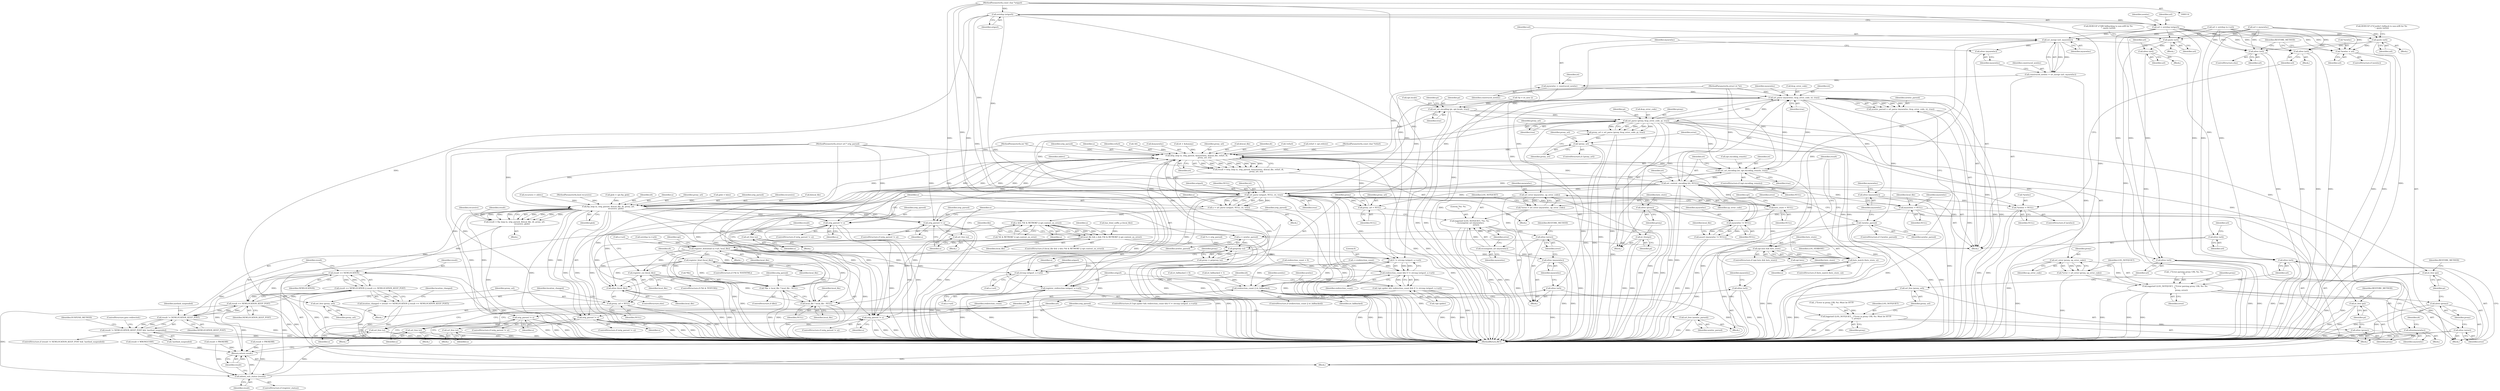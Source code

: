 digraph "0_savannah_e996e322ffd42aaa051602da182d03178d0f13e1_0@API" {
"1000178" [label="(Call,xstrdup (origurl))"];
"1000116" [label="(MethodParameterIn,const char *origurl)"];
"1000176" [label="(Call,url = xstrdup (origurl))"];
"1000258" [label="(Call,xfree (url))"];
"1000293" [label="(Call,xfree (url))"];
"1000411" [label="(Call,uri_merge (url, mynewloc))"];
"1000409" [label="(Call,construced_newloc = uri_merge (url, mynewloc))"];
"1000416" [label="(Call,mynewloc = construced_newloc)"];
"1000445" [label="(Call,url_parse (mynewloc, &up_error_code, iri, true))"];
"1000223" [label="(Call,set_uri_encoding (pi, opt.locale, true))"];
"1000236" [label="(Call,url_parse (proxy, &up_error_code, pi, true))"];
"1000234" [label="(Call,proxy_url = url_parse (proxy, &up_error_code, pi, true))"];
"1000243" [label="(Call,!proxy_url)"];
"1000291" [label="(Call,url_free (proxy_url))"];
"1000330" [label="(Call,http_loop (u, orig_parsed, &mynewloc, &local_file, refurl, dt,\n                          proxy_url, iri))"];
"1000328" [label="(Call,result = http_loop (u, orig_parsed, &mynewloc, &local_file, refurl, dt,\n                          proxy_url, iri))"];
"1000361" [label="(Call,ftp_loop (u, orig_parsed, &local_file, dt, proxy_url,\n                         recursive, glob))"];
"1000359" [label="(Call,result = ftp_loop (u, orig_parsed, &local_file, dt, proxy_url,\n                         recursive, glob))"];
"1000392" [label="(Call,result == NEWLOCATION)"];
"1000391" [label="(Call,result == NEWLOCATION || result == NEWLOCATION_KEEP_POST)"];
"1000389" [label="(Call,location_changed = (result == NEWLOCATION || result == NEWLOCATION_KEEP_POST))"];
"1000395" [label="(Call,result == NEWLOCATION_KEEP_POST)"];
"1000540" [label="(Call,result != NEWLOCATION_KEEP_POST)"];
"1000539" [label="(Call,result != NEWLOCATION_KEEP_POST && !method_suspended)"];
"1000707" [label="(Call,inform_exit_status (result))"];
"1000709" [label="(Return,return result;)"];
"1000384" [label="(Call,url_free (proxy_url))"];
"1000468" [label="(Call,orig_parsed != u)"];
"1000472" [label="(Call,url_free (u))"];
"1000508" [label="(Call,orig_parsed != u)"];
"1000512" [label="(Call,url_free (u))"];
"1000529" [label="(Call,orig_parsed != u)"];
"1000533" [label="(Call,url_free (u))"];
"1000568" [label="(Call,orig_parsed != u)"];
"1000572" [label="(Call,url_free (u))"];
"1000673" [label="(Call,orig_parsed != u)"];
"1000677" [label="(Call,url_free (u))"];
"1000610" [label="(Call,u && (*dt & RETROKF || opt.content_on_error))"];
"1000608" [label="(Call,local_file && u && (*dt & RETROKF || opt.content_on_error))"];
"1000621" [label="(Call,register_download (u->url, local_file))"];
"1000634" [label="(Call,0 != strcmp (origurl, u->url))"];
"1000632" [label="(Call,redirection_count && 0 != strcmp (origurl, u->url))"];
"1000627" [label="(Call,!opt.spider && redirection_count && 0 != strcmp (origurl, u->url))"];
"1000680" [label="(Call,redirection_count || iri_fallbacked)"];
"1000636" [label="(Call,strcmp (origurl, u->url))"];
"1000641" [label="(Call,register_redirection (origurl, u->url))"];
"1000651" [label="(Call,register_html (local_file))"];
"1000658" [label="(Call,register_css (local_file))"];
"1000662" [label="(Call,*file = local_file ? local_file : NULL)"];
"1000665" [label="(Call,local_file ? local_file : NULL)"];
"1000670" [label="(Call,xfree (local_file))"];
"1000430" [label="(Call,set_uri_encoding (iri, opt.encoding_remote, true))"];
"1000436" [label="(Call,set_content_encoding (iri, NULL))"];
"1000204" [label="(Call,mynewloc = NULL)"];
"1000404" [label="(Call,mynewloc != NULL)"];
"1000403" [label="(Call,assert (mynewloc != NULL))"];
"1000549" [label="(Call,xfree(mynewloc))"];
"1000209" [label="(Call,proxy_url = NULL)"];
"1000311" [label="(Call,hsts_store = NULL)"];
"1000315" [label="(Call,opt.hsts && hsts_store)"];
"1000322" [label="(Call,hsts_match (hsts_store, u))"];
"1000386" [label="(Call,proxy_url = NULL)"];
"1000576" [label="(Call,url_parse (origurl, NULL, iri, true))"];
"1000574" [label="(Call,u = url_parse (origurl, NULL, iri, true))"];
"1000214" [label="(Call,getproxy (u))"];
"1000212" [label="(Call,proxy = getproxy (u))"];
"1000697" [label="(Call,*newloc = NULL)"];
"1000249" [label="(Call,url_error (proxy, up_error_code))"];
"1000247" [label="(Call,*error = url_error (proxy, up_error_code))"];
"1000252" [label="(Call,logprintf (LOG_NOTQUIET, _(\"Error parsing proxy URL %s: %s.\n\"),\n                     proxy, error))"];
"1000260" [label="(Call,xfree (error))"];
"1000262" [label="(Call,xfree (proxy))"];
"1000264" [label="(Call,iri_free (pi))"];
"1000286" [label="(Call,logprintf (LOG_NOTQUIET, _(\"Error in proxy URL %s: Must be HTTP.\n\"), proxy))"];
"1000295" [label="(Call,xfree (proxy))"];
"1000297" [label="(Call,iri_free (pi))"];
"1000304" [label="(Call,iri_free(pi))"];
"1000306" [label="(Call,xfree (proxy))"];
"1000443" [label="(Call,newloc_parsed = url_parse (mynewloc, &up_error_code, iri, true))"];
"1000452" [label="(Call,!newloc_parsed)"];
"1000505" [label="(Call,url_free (newloc_parsed))"];
"1000535" [label="(Call,u = newloc_parsed)"];
"1000458" [label="(Call,url_error (mynewloc, up_error_code))"];
"1000456" [label="(Call,*error = url_error (mynewloc, up_error_code))"];
"1000461" [label="(Call,logprintf (LOG_NOTQUIET, \"%s: %s.\n\", escnonprint_uri (mynewloc),\n                     error))"];
"1000478" [label="(Call,xfree (error))"];
"1000464" [label="(Call,escnonprint_uri (mynewloc))"];
"1000476" [label="(Call,xfree (mynewloc))"];
"1000482" [label="(Call,xfree (mynewloc))"];
"1000414" [label="(Call,xfree (mynewloc))"];
"1000474" [label="(Call,xfree (url))"];
"1000514" [label="(Call,xfree (url))"];
"1000523" [label="(Call,xfree (url))"];
"1000587" [label="(Call,quote (url))"];
"1000589" [label="(Call,xfree (url))"];
"1000605" [label="(Call,quote (url))"];
"1000686" [label="(Call,*newloc = url)"];
"1000691" [label="(Call,xfree (url))"];
"1000701" [label="(Call,xfree (url))"];
"1000708" [label="(Identifier,result)"];
"1000206" [label="(Identifier,NULL)"];
"1000478" [label="(Call,xfree (error))"];
"1000694" [label="(Block,)"];
"1000386" [label="(Call,proxy_url = NULL)"];
"1000681" [label="(Identifier,redirection_count)"];
"1000430" [label="(Call,set_uri_encoding (iri, opt.encoding_remote, true))"];
"1000275" [label="(Identifier,proxy_url)"];
"1000676" [label="(Block,)"];
"1000256" [label="(Identifier,proxy)"];
"1000304" [label="(Call,iri_free(pi))"];
"1000312" [label="(Identifier,hsts_store)"];
"1000592" [label="(Identifier,url)"];
"1000235" [label="(Identifier,proxy_url)"];
"1000705" [label="(ControlStructure,if (register_status))"];
"1000220" [label="(Call,*pi = iri_new ())"];
"1000313" [label="(Identifier,NULL)"];
"1000567" [label="(ControlStructure,if (orig_parsed != u))"];
"1000652" [label="(Identifier,local_file)"];
"1000528" [label="(ControlStructure,if (orig_parsed != u))"];
"1000660" [label="(ControlStructure,if (file))"];
"1000324" [label="(Identifier,u)"];
"1000266" [label="(Identifier,RESTORE_METHOD)"];
"1000288" [label="(Call,_(\"Error in proxy URL %s: Must be HTTP.\n\"))"];
"1000477" [label="(Identifier,mynewloc)"];
"1000463" [label="(Literal,\"%s: %s.\n\")"];
"1000535" [label="(Call,u = newloc_parsed)"];
"1000214" [label="(Call,getproxy (u))"];
"1000385" [label="(Identifier,proxy_url)"];
"1000218" [label="(Block,)"];
"1000193" [label="(Call,!refurl)"];
"1000432" [label="(Call,opt.encoding_remote)"];
"1000297" [label="(Call,iri_free (pi))"];
"1000519" [label="(Call,result = WRONGCODE)"];
"1000544" [label="(Identifier,method_suspended)"];
"1000204" [label="(Call,mynewloc = NULL)"];
"1000264" [label="(Call,iri_free (pi))"];
"1000314" [label="(ControlStructure,if (opt.hsts && hsts_store))"];
"1000370" [label="(Call,recursive = oldrec)"];
"1000121" [label="(MethodParameterIn,bool recursive)"];
"1000447" [label="(Call,&up_error_code)"];
"1000417" [label="(Identifier,mynewloc)"];
"1000347" [label="(Call,glob = opt.ftp_glob)"];
"1000574" [label="(Call,u = url_parse (origurl, NULL, iri, true))"];
"1000485" [label="(Identifier,mynewloc)"];
"1000291" [label="(Call,url_free (proxy_url))"];
"1000459" [label="(Identifier,mynewloc)"];
"1000122" [label="(MethodParameterIn,struct iri *iri)"];
"1000593" [label="(Call,xstrdup (u->url))"];
"1000328" [label="(Call,result = http_loop (u, orig_parsed, &mynewloc, &local_file, refurl, dt,\n                          proxy_url, iri))"];
"1000695" [label="(ControlStructure,if (newloc))"];
"1000415" [label="(Identifier,mynewloc)"];
"1000195" [label="(Call,refurl = opt.referer)"];
"1000665" [label="(Call,local_file ? local_file : NULL)"];
"1000315" [label="(Call,opt.hsts && hsts_store)"];
"1000262" [label="(Call,xfree (proxy))"];
"1000225" [label="(Call,opt.locale)"];
"1000630" [label="(Identifier,opt)"];
"1000460" [label="(Identifier,up_error_code)"];
"1000267" [label="(Call,result = PROXERR)"];
"1000637" [label="(Identifier,origurl)"];
"1000414" [label="(Call,xfree (mynewloc))"];
"1000247" [label="(Call,*error = url_error (proxy, up_error_code))"];
"1000687" [label="(Call,*newloc)"];
"1000597" [label="(Call,iri_fallbacked = 1)"];
"1000701" [label="(Call,xfree (url))"];
"1000669" [label="(ControlStructure,else)"];
"1000577" [label="(Identifier,origurl)"];
"1000438" [label="(Identifier,NULL)"];
"1000298" [label="(Identifier,pi)"];
"1000588" [label="(Identifier,url)"];
"1000458" [label="(Call,url_error (mynewloc, up_error_code))"];
"1000590" [label="(Identifier,url)"];
"1000294" [label="(Identifier,url)"];
"1000146" [label="(Call,redirection_count = 0)"];
"1000119" [label="(MethodParameterIn,const char *refurl)"];
"1000369" [label="(Identifier,glob)"];
"1000124" [label="(Block,)"];
"1000209" [label="(Call,proxy_url = NULL)"];
"1000585" [label="(Block,)"];
"1000689" [label="(Identifier,url)"];
"1000295" [label="(Call,xfree (proxy))"];
"1000361" [label="(Call,ftp_loop (u, orig_parsed, &local_file, dt, proxy_url,\n                         recursive, glob))"];
"1000505" [label="(Call,url_free (newloc_parsed))"];
"1000675" [label="(Identifier,u)"];
"1000556" [label="(Identifier,dt)"];
"1000635" [label="(Literal,0)"];
"1000389" [label="(Call,location_changed = (result == NEWLOCATION || result == NEWLOCATION_KEEP_POST))"];
"1000569" [label="(Identifier,orig_parsed)"];
"1000678" [label="(Identifier,u)"];
"1000621" [label="(Call,register_download (u->url, local_file))"];
"1000286" [label="(Call,logprintf (LOG_NOTQUIET, _(\"Error in proxy URL %s: Must be HTTP.\n\"), proxy))"];
"1000332" [label="(Identifier,orig_parsed)"];
"1000568" [label="(Call,orig_parsed != u)"];
"1000543" [label="(Call,!method_suspended)"];
"1000642" [label="(Identifier,origurl)"];
"1000662" [label="(Call,*file = local_file ? local_file : NULL)"];
"1000136" [label="(Call,*u = orig_parsed)"];
"1000400" [label="(Block,)"];
"1000534" [label="(Identifier,u)"];
"1000467" [label="(ControlStructure,if (orig_parsed != u))"];
"1000649" [label="(Identifier,dt)"];
"1000620" [label="(Block,)"];
"1000468" [label="(Call,orig_parsed != u)"];
"1000587" [label="(Call,quote (url))"];
"1000541" [label="(Identifier,result)"];
"1000406" [label="(Identifier,NULL)"];
"1000340" [label="(Identifier,iri)"];
"1000259" [label="(Identifier,url)"];
"1000523" [label="(Call,xfree (url))"];
"1000217" [label="(Identifier,proxy)"];
"1000306" [label="(Call,xfree (proxy))"];
"1000390" [label="(Identifier,location_changed)"];
"1000293" [label="(Call,xfree (url))"];
"1000449" [label="(Identifier,iri)"];
"1000700" [label="(Identifier,NULL)"];
"1000331" [label="(Identifier,u)"];
"1000539" [label="(Call,result != NEWLOCATION_KEEP_POST && !method_suspended)"];
"1000610" [label="(Call,u && (*dt & RETROKF || opt.content_on_error))"];
"1000707" [label="(Call,inform_exit_status (result))"];
"1000497" [label="(Block,)"];
"1000309" [label="(Block,)"];
"1000667" [label="(Identifier,local_file)"];
"1000668" [label="(Identifier,NULL)"];
"1000307" [label="(Identifier,proxy)"];
"1000711" [label="(MethodReturn,RET)"];
"1000248" [label="(Identifier,error)"];
"1000508" [label="(Call,orig_parsed != u)"];
"1000710" [label="(Identifier,result)"];
"1000443" [label="(Call,newloc_parsed = url_parse (mynewloc, &up_error_code, iri, true))"];
"1000337" [label="(Identifier,refurl)"];
"1000392" [label="(Call,result == NEWLOCATION)"];
"1000524" [label="(Identifier,url)"];
"1000409" [label="(Call,construced_newloc = uri_merge (url, mynewloc))"];
"1000242" [label="(ControlStructure,if (!proxy_url))"];
"1000366" [label="(Identifier,dt)"];
"1000383" [label="(Block,)"];
"1000703" [label="(Identifier,RESTORE_METHOD)"];
"1000166" [label="(Call,!dt)"];
"1000362" [label="(Identifier,u)"];
"1000685" [label="(Identifier,newloc)"];
"1000252" [label="(Call,logprintf (LOG_NOTQUIET, _(\"Error parsing proxy URL %s: %s.\n\"),\n                     proxy, error))"];
"1000462" [label="(Identifier,LOG_NOTQUIET)"];
"1000509" [label="(Identifier,orig_parsed)"];
"1000240" [label="(Identifier,pi)"];
"1000371" [label="(Identifier,recursive)"];
"1000454" [label="(Block,)"];
"1000622" [label="(Call,u->url)"];
"1000333" [label="(Call,&mynewloc)"];
"1000367" [label="(Identifier,proxy_url)"];
"1000437" [label="(Identifier,iri)"];
"1000661" [label="(Identifier,file)"];
"1000473" [label="(Identifier,u)"];
"1000181" [label="(Identifier,newloc)"];
"1000697" [label="(Call,*newloc = NULL)"];
"1000663" [label="(Call,*file)"];
"1000375" [label="(Call,has_html_suffix_p (local_file))"];
"1000416" [label="(Call,mynewloc = construced_newloc)"];
"1000529" [label="(Call,orig_parsed != u)"];
"1000441" [label="(Identifier,iri)"];
"1000583" [label="(Block,)"];
"1000474" [label="(Call,xfree (url))"];
"1000249" [label="(Call,url_error (proxy, up_error_code))"];
"1000395" [label="(Call,result == NEWLOCATION_KEEP_POST)"];
"1000696" [label="(Identifier,newloc)"];
"1000709" [label="(Return,return result;)"];
"1000116" [label="(MethodParameterIn,const char *origurl)"];
"1000702" [label="(Identifier,url)"];
"1000684" [label="(ControlStructure,if (newloc))"];
"1000359" [label="(Call,result = ftp_loop (u, orig_parsed, &local_file, dt, proxy_url,\n                         recursive, glob))"];
"1000244" [label="(Identifier,proxy_url)"];
"1000177" [label="(Identifier,url)"];
"1000329" [label="(Identifier,result)"];
"1000410" [label="(Identifier,construced_newloc)"];
"1000444" [label="(Identifier,newloc_parsed)"];
"1000580" [label="(Identifier,true)"];
"1000627" [label="(Call,!opt.spider && redirection_count && 0 != strcmp (origurl, u->url))"];
"1000480" [label="(Identifier,RESTORE_METHOD)"];
"1000507" [label="(ControlStructure,if (orig_parsed != u))"];
"1000611" [label="(Identifier,u)"];
"1000643" [label="(Call,u->url)"];
"1000472" [label="(Call,url_free (u))"];
"1000677" [label="(Call,url_free (u))"];
"1000605" [label="(Call,quote (url))"];
"1000576" [label="(Call,url_parse (origurl, NULL, iri, true))"];
"1000680" [label="(Call,redirection_count || iri_fallbacked)"];
"1000413" [label="(Identifier,mynewloc)"];
"1000591" [label="(Call,url = xstrdup (u->url))"];
"1000129" [label="(Call,iri_fallbacked = 0)"];
"1000311" [label="(Call,hsts_store = NULL)"];
"1000384" [label="(Call,url_free (proxy_url))"];
"1000396" [label="(Identifier,result)"];
"1000404" [label="(Call,mynewloc != NULL)"];
"1000330" [label="(Call,http_loop (u, orig_parsed, &mynewloc, &local_file, refurl, dt,\n                          proxy_url, iri))"];
"1000236" [label="(Call,url_parse (proxy, &up_error_code, pi, true))"];
"1000540" [label="(Call,result != NEWLOCATION_KEEP_POST)"];
"1000469" [label="(Identifier,orig_parsed)"];
"1000517" [label="(Identifier,mynewloc)"];
"1000431" [label="(Identifier,iri)"];
"1000176" [label="(Call,url = xstrdup (origurl))"];
"1000531" [label="(Identifier,u)"];
"1000679" [label="(ControlStructure,if (redirection_count || iri_fallbacked))"];
"1000412" [label="(Identifier,url)"];
"1000250" [label="(Identifier,proxy)"];
"1000397" [label="(Identifier,NEWLOCATION_KEEP_POST)"];
"1000296" [label="(Identifier,proxy)"];
"1000653" [label="(ControlStructure,if (*dt & TEXTCSS))"];
"1000674" [label="(Identifier,orig_parsed)"];
"1000446" [label="(Identifier,mynewloc)"];
"1000436" [label="(Call,set_content_encoding (iri, NULL))"];
"1000533" [label="(Call,url_free (u))"];
"1000532" [label="(Block,)"];
"1000360" [label="(Identifier,result)"];
"1000391" [label="(Call,result == NEWLOCATION || result == NEWLOCATION_KEEP_POST)"];
"1000538" [label="(ControlStructure,if (result != NEWLOCATION_KEEP_POST && !method_suspended))"];
"1000659" [label="(Identifier,local_file)"];
"1000316" [label="(Call,opt.hsts)"];
"1000641" [label="(Call,register_redirection (origurl, u->url))"];
"1000363" [label="(Identifier,orig_parsed)"];
"1000169" [label="(Call,dt = &dummy)"];
"1000290" [label="(Identifier,proxy)"];
"1000341" [label="(Block,)"];
"1000475" [label="(Identifier,url)"];
"1000261" [label="(Identifier,error)"];
"1000589" [label="(Call,xfree (url))"];
"1000602" [label="(Call,DEBUGP ((\"[Couldn't fallback to non-utf8 for %s\n\", quote (url))))"];
"1000210" [label="(Identifier,proxy_url)"];
"1000399" [label="(Identifier,location_changed)"];
"1000612" [label="(Call,*dt & RETROKF || opt.content_on_error)"];
"1000549" [label="(Call,xfree(mynewloc))"];
"1000672" [label="(ControlStructure,if (orig_parsed != u))"];
"1000321" [label="(ControlStructure,if (hsts_match (hsts_store, u)))"];
"1000393" [label="(Identifier,result)"];
"1000476" [label="(Call,xfree (mynewloc))"];
"1000570" [label="(Identifier,u)"];
"1000426" [label="(ControlStructure,if (opt.encoding_remote))"];
"1000682" [label="(Identifier,iri_fallbacked)"];
"1000530" [label="(Identifier,orig_parsed)"];
"1000323" [label="(Identifier,hsts_store)"];
"1000691" [label="(Call,xfree (url))"];
"1000215" [label="(Identifier,u)"];
"1000411" [label="(Call,uri_merge (url, mynewloc))"];
"1000537" [label="(Identifier,newloc_parsed)"];
"1000483" [label="(Identifier,mynewloc)"];
"1000251" [label="(Identifier,up_error_code)"];
"1000571" [label="(Block,)"];
"1000243" [label="(Call,!proxy_url)"];
"1000339" [label="(Identifier,proxy_url)"];
"1000638" [label="(Call,u->url)"];
"1000368" [label="(Identifier,recursive)"];
"1000636" [label="(Call,strcmp (origurl, u->url))"];
"1000578" [label="(Identifier,NULL)"];
"1000606" [label="(Identifier,url)"];
"1000686" [label="(Call,*newloc = url)"];
"1000253" [label="(Identifier,LOG_NOTQUIET)"];
"1000471" [label="(Block,)"];
"1000285" [label="(Block,)"];
"1000646" [label="(ControlStructure,if (*dt & TEXTHTML))"];
"1000405" [label="(Identifier,mynewloc)"];
"1000238" [label="(Call,&up_error_code)"];
"1000506" [label="(Identifier,newloc_parsed)"];
"1000548" [label="(Block,)"];
"1000526" [label="(Identifier,url)"];
"1000512" [label="(Call,url_free (u))"];
"1000364" [label="(Call,&local_file)"];
"1000633" [label="(Identifier,redirection_count)"];
"1000607" [label="(ControlStructure,if (local_file && u && (*dt & RETROKF || opt.content_on_error)))"];
"1000656" [label="(Identifier,dt)"];
"1000254" [label="(Call,_(\"Error parsing proxy URL %s: %s.\n\"))"];
"1000515" [label="(Identifier,url)"];
"1000575" [label="(Identifier,u)"];
"1000456" [label="(Call,*error = url_error (mynewloc, up_error_code))"];
"1000466" [label="(Identifier,error)"];
"1000514" [label="(Call,xfree (url))"];
"1000257" [label="(Identifier,error)"];
"1000698" [label="(Call,*newloc)"];
"1000228" [label="(Identifier,true)"];
"1000231" [label="(Identifier,pi)"];
"1000628" [label="(Call,!opt.spider)"];
"1000213" [label="(Identifier,proxy)"];
"1000305" [label="(Identifier,pi)"];
"1000292" [label="(Identifier,proxy_url)"];
"1000335" [label="(Call,&local_file)"];
"1000287" [label="(Identifier,LOG_NOTQUIET)"];
"1000470" [label="(Identifier,u)"];
"1000421" [label="(Identifier,iri)"];
"1000603" [label="(Block,)"];
"1000205" [label="(Identifier,mynewloc)"];
"1000208" [label="(Identifier,local_file)"];
"1000584" [label="(Call,DEBUGP ((\"[IRI fallbacking to non-utf8 for %s\n\", quote (url))))"];
"1000536" [label="(Identifier,u)"];
"1000299" [label="(Identifier,RESTORE_METHOD)"];
"1000451" [label="(ControlStructure,if (!newloc_parsed))"];
"1000511" [label="(Block,)"];
"1000450" [label="(Identifier,true)"];
"1000317" [label="(Identifier,opt)"];
"1000492" [label="(Call,++redirection_count)"];
"1000322" [label="(Call,hsts_match (hsts_store, u))"];
"1000510" [label="(Identifier,u)"];
"1000666" [label="(Identifier,local_file)"];
"1000461" [label="(Call,logprintf (LOG_NOTQUIET, \"%s: %s.\n\", escnonprint_uri (mynewloc),\n                     error))"];
"1000300" [label="(Call,result = PROXERR)"];
"1000211" [label="(Identifier,NULL)"];
"1000418" [label="(Identifier,construced_newloc)"];
"1000120" [label="(MethodParameterIn,int *dt)"];
"1000245" [label="(Block,)"];
"1000582" [label="(Identifier,u)"];
"1000513" [label="(Identifier,u)"];
"1000608" [label="(Call,local_file && u && (*dt & RETROKF || opt.content_on_error))"];
"1000179" [label="(Identifier,origurl)"];
"1000265" [label="(Identifier,pi)"];
"1000692" [label="(Identifier,url)"];
"1000464" [label="(Call,escnonprint_uri (mynewloc))"];
"1000457" [label="(Identifier,error)"];
"1000452" [label="(Call,!newloc_parsed)"];
"1000545" [label="(Identifier,SUSPEND_METHOD)"];
"1000258" [label="(Call,xfree (url))"];
"1000344" [label="(Identifier,oldrec)"];
"1000453" [label="(Identifier,newloc_parsed)"];
"1000673" [label="(Call,orig_parsed != u)"];
"1000435" [label="(Identifier,true)"];
"1000319" [label="(Identifier,hsts_store)"];
"1000546" [label="(ControlStructure,goto redirected;)"];
"1000479" [label="(Identifier,error)"];
"1000403" [label="(Call,assert (mynewloc != NULL))"];
"1000408" [label="(Identifier,local_file)"];
"1000263" [label="(Identifier,proxy)"];
"1000260" [label="(Call,xfree (error))"];
"1000223" [label="(Call,set_uri_encoding (pi, opt.locale, true))"];
"1000550" [label="(Identifier,mynewloc)"];
"1000623" [label="(Identifier,u)"];
"1000224" [label="(Identifier,pi)"];
"1000634" [label="(Call,0 != strcmp (origurl, u->url))"];
"1000445" [label="(Call,url_parse (mynewloc, &up_error_code, iri, true))"];
"1000387" [label="(Identifier,proxy_url)"];
"1000609" [label="(Identifier,local_file)"];
"1000651" [label="(Call,register_html (local_file))"];
"1000542" [label="(Identifier,NEWLOCATION_KEEP_POST)"];
"1000690" [label="(ControlStructure,else)"];
"1000465" [label="(Identifier,mynewloc)"];
"1000670" [label="(Call,xfree (local_file))"];
"1000579" [label="(Identifier,iri)"];
"1000561" [label="(Block,)"];
"1000338" [label="(Identifier,dt)"];
"1000237" [label="(Identifier,proxy)"];
"1000212" [label="(Call,proxy = getproxy (u))"];
"1000356" [label="(Call,glob = false)"];
"1000572" [label="(Call,url_free (u))"];
"1000234" [label="(Call,proxy_url = url_parse (proxy, &up_error_code, pi, true))"];
"1000482" [label="(Call,xfree (mynewloc))"];
"1000241" [label="(Identifier,true)"];
"1000658" [label="(Call,register_css (local_file))"];
"1000326" [label="(Identifier,LOG_VERBOSE)"];
"1000625" [label="(Identifier,local_file)"];
"1000388" [label="(Identifier,NULL)"];
"1000394" [label="(Identifier,NEWLOCATION)"];
"1000632" [label="(Call,redirection_count && 0 != strcmp (origurl, u->url))"];
"1000573" [label="(Identifier,u)"];
"1000178" [label="(Call,xstrdup (origurl))"];
"1000671" [label="(Identifier,local_file)"];
"1000115" [label="(MethodParameterIn,struct url * orig_parsed)"];
"1000525" [label="(Call,url = mynewloc)"];
"1000626" [label="(ControlStructure,if (!opt.spider && redirection_count && 0 != strcmp (origurl, u->url)))"];
"1000178" -> "1000176"  [label="AST: "];
"1000178" -> "1000179"  [label="CFG: "];
"1000179" -> "1000178"  [label="AST: "];
"1000176" -> "1000178"  [label="CFG: "];
"1000178" -> "1000711"  [label="DDG: "];
"1000178" -> "1000176"  [label="DDG: "];
"1000116" -> "1000178"  [label="DDG: "];
"1000178" -> "1000576"  [label="DDG: "];
"1000178" -> "1000634"  [label="DDG: "];
"1000178" -> "1000636"  [label="DDG: "];
"1000178" -> "1000641"  [label="DDG: "];
"1000116" -> "1000114"  [label="AST: "];
"1000116" -> "1000711"  [label="DDG: "];
"1000116" -> "1000576"  [label="DDG: "];
"1000116" -> "1000634"  [label="DDG: "];
"1000116" -> "1000636"  [label="DDG: "];
"1000116" -> "1000641"  [label="DDG: "];
"1000176" -> "1000124"  [label="AST: "];
"1000177" -> "1000176"  [label="AST: "];
"1000181" -> "1000176"  [label="CFG: "];
"1000176" -> "1000711"  [label="DDG: "];
"1000176" -> "1000258"  [label="DDG: "];
"1000176" -> "1000293"  [label="DDG: "];
"1000176" -> "1000411"  [label="DDG: "];
"1000176" -> "1000587"  [label="DDG: "];
"1000176" -> "1000605"  [label="DDG: "];
"1000176" -> "1000686"  [label="DDG: "];
"1000176" -> "1000691"  [label="DDG: "];
"1000176" -> "1000701"  [label="DDG: "];
"1000258" -> "1000245"  [label="AST: "];
"1000258" -> "1000259"  [label="CFG: "];
"1000259" -> "1000258"  [label="AST: "];
"1000261" -> "1000258"  [label="CFG: "];
"1000258" -> "1000711"  [label="DDG: "];
"1000258" -> "1000711"  [label="DDG: "];
"1000591" -> "1000258"  [label="DDG: "];
"1000525" -> "1000258"  [label="DDG: "];
"1000293" -> "1000285"  [label="AST: "];
"1000293" -> "1000294"  [label="CFG: "];
"1000294" -> "1000293"  [label="AST: "];
"1000296" -> "1000293"  [label="CFG: "];
"1000293" -> "1000711"  [label="DDG: "];
"1000293" -> "1000711"  [label="DDG: "];
"1000591" -> "1000293"  [label="DDG: "];
"1000525" -> "1000293"  [label="DDG: "];
"1000411" -> "1000409"  [label="AST: "];
"1000411" -> "1000413"  [label="CFG: "];
"1000412" -> "1000411"  [label="AST: "];
"1000413" -> "1000411"  [label="AST: "];
"1000409" -> "1000411"  [label="CFG: "];
"1000411" -> "1000409"  [label="DDG: "];
"1000411" -> "1000409"  [label="DDG: "];
"1000591" -> "1000411"  [label="DDG: "];
"1000525" -> "1000411"  [label="DDG: "];
"1000404" -> "1000411"  [label="DDG: "];
"1000411" -> "1000414"  [label="DDG: "];
"1000411" -> "1000474"  [label="DDG: "];
"1000411" -> "1000514"  [label="DDG: "];
"1000411" -> "1000523"  [label="DDG: "];
"1000409" -> "1000400"  [label="AST: "];
"1000410" -> "1000409"  [label="AST: "];
"1000415" -> "1000409"  [label="CFG: "];
"1000409" -> "1000711"  [label="DDG: "];
"1000409" -> "1000416"  [label="DDG: "];
"1000416" -> "1000400"  [label="AST: "];
"1000416" -> "1000418"  [label="CFG: "];
"1000417" -> "1000416"  [label="AST: "];
"1000418" -> "1000416"  [label="AST: "];
"1000421" -> "1000416"  [label="CFG: "];
"1000416" -> "1000711"  [label="DDG: "];
"1000416" -> "1000445"  [label="DDG: "];
"1000445" -> "1000443"  [label="AST: "];
"1000445" -> "1000450"  [label="CFG: "];
"1000446" -> "1000445"  [label="AST: "];
"1000447" -> "1000445"  [label="AST: "];
"1000449" -> "1000445"  [label="AST: "];
"1000450" -> "1000445"  [label="AST: "];
"1000443" -> "1000445"  [label="CFG: "];
"1000445" -> "1000711"  [label="DDG: "];
"1000445" -> "1000711"  [label="DDG: "];
"1000445" -> "1000711"  [label="DDG: "];
"1000445" -> "1000223"  [label="DDG: "];
"1000445" -> "1000236"  [label="DDG: "];
"1000445" -> "1000330"  [label="DDG: "];
"1000445" -> "1000430"  [label="DDG: "];
"1000445" -> "1000443"  [label="DDG: "];
"1000445" -> "1000443"  [label="DDG: "];
"1000445" -> "1000443"  [label="DDG: "];
"1000445" -> "1000443"  [label="DDG: "];
"1000236" -> "1000445"  [label="DDG: "];
"1000236" -> "1000445"  [label="DDG: "];
"1000436" -> "1000445"  [label="DDG: "];
"1000122" -> "1000445"  [label="DDG: "];
"1000576" -> "1000445"  [label="DDG: "];
"1000430" -> "1000445"  [label="DDG: "];
"1000445" -> "1000458"  [label="DDG: "];
"1000445" -> "1000482"  [label="DDG: "];
"1000445" -> "1000576"  [label="DDG: "];
"1000223" -> "1000218"  [label="AST: "];
"1000223" -> "1000228"  [label="CFG: "];
"1000224" -> "1000223"  [label="AST: "];
"1000225" -> "1000223"  [label="AST: "];
"1000228" -> "1000223"  [label="AST: "];
"1000231" -> "1000223"  [label="CFG: "];
"1000223" -> "1000711"  [label="DDG: "];
"1000223" -> "1000711"  [label="DDG: "];
"1000220" -> "1000223"  [label="DDG: "];
"1000576" -> "1000223"  [label="DDG: "];
"1000223" -> "1000236"  [label="DDG: "];
"1000223" -> "1000236"  [label="DDG: "];
"1000236" -> "1000234"  [label="AST: "];
"1000236" -> "1000241"  [label="CFG: "];
"1000237" -> "1000236"  [label="AST: "];
"1000238" -> "1000236"  [label="AST: "];
"1000240" -> "1000236"  [label="AST: "];
"1000241" -> "1000236"  [label="AST: "];
"1000234" -> "1000236"  [label="CFG: "];
"1000236" -> "1000711"  [label="DDG: "];
"1000236" -> "1000711"  [label="DDG: "];
"1000236" -> "1000234"  [label="DDG: "];
"1000236" -> "1000234"  [label="DDG: "];
"1000236" -> "1000234"  [label="DDG: "];
"1000236" -> "1000234"  [label="DDG: "];
"1000212" -> "1000236"  [label="DDG: "];
"1000236" -> "1000249"  [label="DDG: "];
"1000236" -> "1000264"  [label="DDG: "];
"1000236" -> "1000286"  [label="DDG: "];
"1000236" -> "1000297"  [label="DDG: "];
"1000236" -> "1000304"  [label="DDG: "];
"1000236" -> "1000306"  [label="DDG: "];
"1000236" -> "1000430"  [label="DDG: "];
"1000236" -> "1000576"  [label="DDG: "];
"1000234" -> "1000218"  [label="AST: "];
"1000235" -> "1000234"  [label="AST: "];
"1000244" -> "1000234"  [label="CFG: "];
"1000234" -> "1000711"  [label="DDG: "];
"1000234" -> "1000243"  [label="DDG: "];
"1000243" -> "1000242"  [label="AST: "];
"1000243" -> "1000244"  [label="CFG: "];
"1000244" -> "1000243"  [label="AST: "];
"1000248" -> "1000243"  [label="CFG: "];
"1000275" -> "1000243"  [label="CFG: "];
"1000243" -> "1000711"  [label="DDG: "];
"1000243" -> "1000711"  [label="DDG: "];
"1000243" -> "1000291"  [label="DDG: "];
"1000243" -> "1000330"  [label="DDG: "];
"1000291" -> "1000285"  [label="AST: "];
"1000291" -> "1000292"  [label="CFG: "];
"1000292" -> "1000291"  [label="AST: "];
"1000294" -> "1000291"  [label="CFG: "];
"1000291" -> "1000711"  [label="DDG: "];
"1000291" -> "1000711"  [label="DDG: "];
"1000330" -> "1000328"  [label="AST: "];
"1000330" -> "1000340"  [label="CFG: "];
"1000331" -> "1000330"  [label="AST: "];
"1000332" -> "1000330"  [label="AST: "];
"1000333" -> "1000330"  [label="AST: "];
"1000335" -> "1000330"  [label="AST: "];
"1000337" -> "1000330"  [label="AST: "];
"1000338" -> "1000330"  [label="AST: "];
"1000339" -> "1000330"  [label="AST: "];
"1000340" -> "1000330"  [label="AST: "];
"1000328" -> "1000330"  [label="CFG: "];
"1000330" -> "1000711"  [label="DDG: "];
"1000330" -> "1000711"  [label="DDG: "];
"1000330" -> "1000711"  [label="DDG: "];
"1000330" -> "1000328"  [label="DDG: "];
"1000330" -> "1000328"  [label="DDG: "];
"1000330" -> "1000328"  [label="DDG: "];
"1000330" -> "1000328"  [label="DDG: "];
"1000330" -> "1000328"  [label="DDG: "];
"1000330" -> "1000328"  [label="DDG: "];
"1000330" -> "1000328"  [label="DDG: "];
"1000330" -> "1000328"  [label="DDG: "];
"1000322" -> "1000330"  [label="DDG: "];
"1000214" -> "1000330"  [label="DDG: "];
"1000568" -> "1000330"  [label="DDG: "];
"1000529" -> "1000330"  [label="DDG: "];
"1000115" -> "1000330"  [label="DDG: "];
"1000361" -> "1000330"  [label="DDG: "];
"1000361" -> "1000330"  [label="DDG: "];
"1000193" -> "1000330"  [label="DDG: "];
"1000195" -> "1000330"  [label="DDG: "];
"1000119" -> "1000330"  [label="DDG: "];
"1000166" -> "1000330"  [label="DDG: "];
"1000169" -> "1000330"  [label="DDG: "];
"1000120" -> "1000330"  [label="DDG: "];
"1000209" -> "1000330"  [label="DDG: "];
"1000576" -> "1000330"  [label="DDG: "];
"1000122" -> "1000330"  [label="DDG: "];
"1000330" -> "1000361"  [label="DDG: "];
"1000330" -> "1000361"  [label="DDG: "];
"1000330" -> "1000361"  [label="DDG: "];
"1000330" -> "1000361"  [label="DDG: "];
"1000330" -> "1000361"  [label="DDG: "];
"1000330" -> "1000430"  [label="DDG: "];
"1000330" -> "1000436"  [label="DDG: "];
"1000330" -> "1000576"  [label="DDG: "];
"1000328" -> "1000309"  [label="AST: "];
"1000329" -> "1000328"  [label="AST: "];
"1000344" -> "1000328"  [label="CFG: "];
"1000328" -> "1000711"  [label="DDG: "];
"1000361" -> "1000359"  [label="AST: "];
"1000361" -> "1000369"  [label="CFG: "];
"1000362" -> "1000361"  [label="AST: "];
"1000363" -> "1000361"  [label="AST: "];
"1000364" -> "1000361"  [label="AST: "];
"1000366" -> "1000361"  [label="AST: "];
"1000367" -> "1000361"  [label="AST: "];
"1000368" -> "1000361"  [label="AST: "];
"1000369" -> "1000361"  [label="AST: "];
"1000359" -> "1000361"  [label="CFG: "];
"1000361" -> "1000711"  [label="DDG: "];
"1000361" -> "1000711"  [label="DDG: "];
"1000361" -> "1000711"  [label="DDG: "];
"1000361" -> "1000711"  [label="DDG: "];
"1000361" -> "1000359"  [label="DDG: "];
"1000361" -> "1000359"  [label="DDG: "];
"1000361" -> "1000359"  [label="DDG: "];
"1000361" -> "1000359"  [label="DDG: "];
"1000361" -> "1000359"  [label="DDG: "];
"1000361" -> "1000359"  [label="DDG: "];
"1000361" -> "1000359"  [label="DDG: "];
"1000115" -> "1000361"  [label="DDG: "];
"1000120" -> "1000361"  [label="DDG: "];
"1000121" -> "1000361"  [label="DDG: "];
"1000370" -> "1000361"  [label="DDG: "];
"1000356" -> "1000361"  [label="DDG: "];
"1000347" -> "1000361"  [label="DDG: "];
"1000361" -> "1000384"  [label="DDG: "];
"1000361" -> "1000468"  [label="DDG: "];
"1000361" -> "1000468"  [label="DDG: "];
"1000361" -> "1000508"  [label="DDG: "];
"1000361" -> "1000508"  [label="DDG: "];
"1000361" -> "1000529"  [label="DDG: "];
"1000361" -> "1000529"  [label="DDG: "];
"1000361" -> "1000568"  [label="DDG: "];
"1000361" -> "1000568"  [label="DDG: "];
"1000361" -> "1000610"  [label="DDG: "];
"1000361" -> "1000673"  [label="DDG: "];
"1000361" -> "1000673"  [label="DDG: "];
"1000359" -> "1000341"  [label="AST: "];
"1000360" -> "1000359"  [label="AST: "];
"1000371" -> "1000359"  [label="CFG: "];
"1000359" -> "1000711"  [label="DDG: "];
"1000359" -> "1000392"  [label="DDG: "];
"1000392" -> "1000391"  [label="AST: "];
"1000392" -> "1000394"  [label="CFG: "];
"1000393" -> "1000392"  [label="AST: "];
"1000394" -> "1000392"  [label="AST: "];
"1000396" -> "1000392"  [label="CFG: "];
"1000391" -> "1000392"  [label="CFG: "];
"1000392" -> "1000711"  [label="DDG: "];
"1000392" -> "1000711"  [label="DDG: "];
"1000392" -> "1000391"  [label="DDG: "];
"1000392" -> "1000391"  [label="DDG: "];
"1000392" -> "1000395"  [label="DDG: "];
"1000392" -> "1000540"  [label="DDG: "];
"1000392" -> "1000707"  [label="DDG: "];
"1000392" -> "1000709"  [label="DDG: "];
"1000391" -> "1000389"  [label="AST: "];
"1000391" -> "1000395"  [label="CFG: "];
"1000395" -> "1000391"  [label="AST: "];
"1000389" -> "1000391"  [label="CFG: "];
"1000391" -> "1000711"  [label="DDG: "];
"1000391" -> "1000711"  [label="DDG: "];
"1000391" -> "1000389"  [label="DDG: "];
"1000391" -> "1000389"  [label="DDG: "];
"1000395" -> "1000391"  [label="DDG: "];
"1000395" -> "1000391"  [label="DDG: "];
"1000389" -> "1000124"  [label="AST: "];
"1000390" -> "1000389"  [label="AST: "];
"1000399" -> "1000389"  [label="CFG: "];
"1000389" -> "1000711"  [label="DDG: "];
"1000389" -> "1000711"  [label="DDG: "];
"1000395" -> "1000397"  [label="CFG: "];
"1000396" -> "1000395"  [label="AST: "];
"1000397" -> "1000395"  [label="AST: "];
"1000395" -> "1000711"  [label="DDG: "];
"1000395" -> "1000711"  [label="DDG: "];
"1000540" -> "1000395"  [label="DDG: "];
"1000395" -> "1000540"  [label="DDG: "];
"1000395" -> "1000540"  [label="DDG: "];
"1000395" -> "1000707"  [label="DDG: "];
"1000395" -> "1000709"  [label="DDG: "];
"1000540" -> "1000539"  [label="AST: "];
"1000540" -> "1000542"  [label="CFG: "];
"1000541" -> "1000540"  [label="AST: "];
"1000542" -> "1000540"  [label="AST: "];
"1000544" -> "1000540"  [label="CFG: "];
"1000539" -> "1000540"  [label="CFG: "];
"1000540" -> "1000711"  [label="DDG: "];
"1000540" -> "1000539"  [label="DDG: "];
"1000540" -> "1000539"  [label="DDG: "];
"1000539" -> "1000538"  [label="AST: "];
"1000539" -> "1000543"  [label="CFG: "];
"1000543" -> "1000539"  [label="AST: "];
"1000545" -> "1000539"  [label="CFG: "];
"1000546" -> "1000539"  [label="CFG: "];
"1000539" -> "1000711"  [label="DDG: "];
"1000539" -> "1000711"  [label="DDG: "];
"1000539" -> "1000711"  [label="DDG: "];
"1000543" -> "1000539"  [label="DDG: "];
"1000707" -> "1000705"  [label="AST: "];
"1000707" -> "1000708"  [label="CFG: "];
"1000708" -> "1000707"  [label="AST: "];
"1000710" -> "1000707"  [label="CFG: "];
"1000707" -> "1000711"  [label="DDG: "];
"1000707" -> "1000711"  [label="DDG: "];
"1000519" -> "1000707"  [label="DDG: "];
"1000300" -> "1000707"  [label="DDG: "];
"1000267" -> "1000707"  [label="DDG: "];
"1000707" -> "1000709"  [label="DDG: "];
"1000709" -> "1000124"  [label="AST: "];
"1000709" -> "1000710"  [label="CFG: "];
"1000710" -> "1000709"  [label="AST: "];
"1000711" -> "1000709"  [label="CFG: "];
"1000709" -> "1000711"  [label="DDG: "];
"1000710" -> "1000709"  [label="DDG: "];
"1000519" -> "1000709"  [label="DDG: "];
"1000300" -> "1000709"  [label="DDG: "];
"1000267" -> "1000709"  [label="DDG: "];
"1000384" -> "1000383"  [label="AST: "];
"1000384" -> "1000385"  [label="CFG: "];
"1000385" -> "1000384"  [label="AST: "];
"1000387" -> "1000384"  [label="CFG: "];
"1000384" -> "1000711"  [label="DDG: "];
"1000468" -> "1000467"  [label="AST: "];
"1000468" -> "1000470"  [label="CFG: "];
"1000469" -> "1000468"  [label="AST: "];
"1000470" -> "1000468"  [label="AST: "];
"1000473" -> "1000468"  [label="CFG: "];
"1000475" -> "1000468"  [label="CFG: "];
"1000468" -> "1000711"  [label="DDG: "];
"1000468" -> "1000711"  [label="DDG: "];
"1000468" -> "1000711"  [label="DDG: "];
"1000115" -> "1000468"  [label="DDG: "];
"1000468" -> "1000472"  [label="DDG: "];
"1000472" -> "1000471"  [label="AST: "];
"1000472" -> "1000473"  [label="CFG: "];
"1000473" -> "1000472"  [label="AST: "];
"1000475" -> "1000472"  [label="CFG: "];
"1000472" -> "1000711"  [label="DDG: "];
"1000472" -> "1000711"  [label="DDG: "];
"1000508" -> "1000507"  [label="AST: "];
"1000508" -> "1000510"  [label="CFG: "];
"1000509" -> "1000508"  [label="AST: "];
"1000510" -> "1000508"  [label="AST: "];
"1000513" -> "1000508"  [label="CFG: "];
"1000515" -> "1000508"  [label="CFG: "];
"1000508" -> "1000711"  [label="DDG: "];
"1000508" -> "1000711"  [label="DDG: "];
"1000508" -> "1000711"  [label="DDG: "];
"1000115" -> "1000508"  [label="DDG: "];
"1000508" -> "1000512"  [label="DDG: "];
"1000512" -> "1000511"  [label="AST: "];
"1000512" -> "1000513"  [label="CFG: "];
"1000513" -> "1000512"  [label="AST: "];
"1000515" -> "1000512"  [label="CFG: "];
"1000512" -> "1000711"  [label="DDG: "];
"1000512" -> "1000711"  [label="DDG: "];
"1000529" -> "1000528"  [label="AST: "];
"1000529" -> "1000531"  [label="CFG: "];
"1000530" -> "1000529"  [label="AST: "];
"1000531" -> "1000529"  [label="AST: "];
"1000534" -> "1000529"  [label="CFG: "];
"1000536" -> "1000529"  [label="CFG: "];
"1000529" -> "1000711"  [label="DDG: "];
"1000529" -> "1000711"  [label="DDG: "];
"1000115" -> "1000529"  [label="DDG: "];
"1000529" -> "1000533"  [label="DDG: "];
"1000533" -> "1000532"  [label="AST: "];
"1000533" -> "1000534"  [label="CFG: "];
"1000534" -> "1000533"  [label="AST: "];
"1000536" -> "1000533"  [label="CFG: "];
"1000533" -> "1000711"  [label="DDG: "];
"1000568" -> "1000567"  [label="AST: "];
"1000568" -> "1000570"  [label="CFG: "];
"1000569" -> "1000568"  [label="AST: "];
"1000570" -> "1000568"  [label="AST: "];
"1000573" -> "1000568"  [label="CFG: "];
"1000575" -> "1000568"  [label="CFG: "];
"1000568" -> "1000711"  [label="DDG: "];
"1000568" -> "1000711"  [label="DDG: "];
"1000115" -> "1000568"  [label="DDG: "];
"1000568" -> "1000572"  [label="DDG: "];
"1000568" -> "1000673"  [label="DDG: "];
"1000572" -> "1000571"  [label="AST: "];
"1000572" -> "1000573"  [label="CFG: "];
"1000573" -> "1000572"  [label="AST: "];
"1000575" -> "1000572"  [label="CFG: "];
"1000572" -> "1000711"  [label="DDG: "];
"1000673" -> "1000672"  [label="AST: "];
"1000673" -> "1000675"  [label="CFG: "];
"1000674" -> "1000673"  [label="AST: "];
"1000675" -> "1000673"  [label="AST: "];
"1000678" -> "1000673"  [label="CFG: "];
"1000681" -> "1000673"  [label="CFG: "];
"1000673" -> "1000711"  [label="DDG: "];
"1000673" -> "1000711"  [label="DDG: "];
"1000673" -> "1000711"  [label="DDG: "];
"1000115" -> "1000673"  [label="DDG: "];
"1000574" -> "1000673"  [label="DDG: "];
"1000610" -> "1000673"  [label="DDG: "];
"1000673" -> "1000677"  [label="DDG: "];
"1000677" -> "1000676"  [label="AST: "];
"1000677" -> "1000678"  [label="CFG: "];
"1000678" -> "1000677"  [label="AST: "];
"1000681" -> "1000677"  [label="CFG: "];
"1000677" -> "1000711"  [label="DDG: "];
"1000677" -> "1000711"  [label="DDG: "];
"1000610" -> "1000608"  [label="AST: "];
"1000610" -> "1000611"  [label="CFG: "];
"1000610" -> "1000612"  [label="CFG: "];
"1000611" -> "1000610"  [label="AST: "];
"1000612" -> "1000610"  [label="AST: "];
"1000608" -> "1000610"  [label="CFG: "];
"1000610" -> "1000711"  [label="DDG: "];
"1000610" -> "1000608"  [label="DDG: "];
"1000610" -> "1000608"  [label="DDG: "];
"1000574" -> "1000610"  [label="DDG: "];
"1000612" -> "1000610"  [label="DDG: "];
"1000612" -> "1000610"  [label="DDG: "];
"1000608" -> "1000607"  [label="AST: "];
"1000608" -> "1000609"  [label="CFG: "];
"1000609" -> "1000608"  [label="AST: "];
"1000623" -> "1000608"  [label="CFG: "];
"1000661" -> "1000608"  [label="CFG: "];
"1000608" -> "1000711"  [label="DDG: "];
"1000608" -> "1000711"  [label="DDG: "];
"1000375" -> "1000608"  [label="DDG: "];
"1000608" -> "1000621"  [label="DDG: "];
"1000608" -> "1000662"  [label="DDG: "];
"1000608" -> "1000665"  [label="DDG: "];
"1000608" -> "1000670"  [label="DDG: "];
"1000621" -> "1000620"  [label="AST: "];
"1000621" -> "1000625"  [label="CFG: "];
"1000622" -> "1000621"  [label="AST: "];
"1000625" -> "1000621"  [label="AST: "];
"1000630" -> "1000621"  [label="CFG: "];
"1000621" -> "1000711"  [label="DDG: "];
"1000621" -> "1000711"  [label="DDG: "];
"1000593" -> "1000621"  [label="DDG: "];
"1000621" -> "1000634"  [label="DDG: "];
"1000621" -> "1000636"  [label="DDG: "];
"1000621" -> "1000641"  [label="DDG: "];
"1000621" -> "1000651"  [label="DDG: "];
"1000621" -> "1000658"  [label="DDG: "];
"1000621" -> "1000662"  [label="DDG: "];
"1000621" -> "1000665"  [label="DDG: "];
"1000621" -> "1000670"  [label="DDG: "];
"1000634" -> "1000632"  [label="AST: "];
"1000634" -> "1000636"  [label="CFG: "];
"1000635" -> "1000634"  [label="AST: "];
"1000636" -> "1000634"  [label="AST: "];
"1000632" -> "1000634"  [label="CFG: "];
"1000634" -> "1000711"  [label="DDG: "];
"1000634" -> "1000632"  [label="DDG: "];
"1000634" -> "1000632"  [label="DDG: "];
"1000576" -> "1000634"  [label="DDG: "];
"1000632" -> "1000627"  [label="AST: "];
"1000632" -> "1000633"  [label="CFG: "];
"1000633" -> "1000632"  [label="AST: "];
"1000627" -> "1000632"  [label="CFG: "];
"1000632" -> "1000711"  [label="DDG: "];
"1000632" -> "1000627"  [label="DDG: "];
"1000632" -> "1000627"  [label="DDG: "];
"1000492" -> "1000632"  [label="DDG: "];
"1000146" -> "1000632"  [label="DDG: "];
"1000632" -> "1000680"  [label="DDG: "];
"1000627" -> "1000626"  [label="AST: "];
"1000627" -> "1000628"  [label="CFG: "];
"1000628" -> "1000627"  [label="AST: "];
"1000642" -> "1000627"  [label="CFG: "];
"1000649" -> "1000627"  [label="CFG: "];
"1000627" -> "1000711"  [label="DDG: "];
"1000627" -> "1000711"  [label="DDG: "];
"1000627" -> "1000711"  [label="DDG: "];
"1000628" -> "1000627"  [label="DDG: "];
"1000680" -> "1000679"  [label="AST: "];
"1000680" -> "1000681"  [label="CFG: "];
"1000680" -> "1000682"  [label="CFG: "];
"1000681" -> "1000680"  [label="AST: "];
"1000682" -> "1000680"  [label="AST: "];
"1000685" -> "1000680"  [label="CFG: "];
"1000696" -> "1000680"  [label="CFG: "];
"1000680" -> "1000711"  [label="DDG: "];
"1000680" -> "1000711"  [label="DDG: "];
"1000680" -> "1000711"  [label="DDG: "];
"1000492" -> "1000680"  [label="DDG: "];
"1000146" -> "1000680"  [label="DDG: "];
"1000129" -> "1000680"  [label="DDG: "];
"1000597" -> "1000680"  [label="DDG: "];
"1000636" -> "1000638"  [label="CFG: "];
"1000637" -> "1000636"  [label="AST: "];
"1000638" -> "1000636"  [label="AST: "];
"1000636" -> "1000711"  [label="DDG: "];
"1000636" -> "1000711"  [label="DDG: "];
"1000576" -> "1000636"  [label="DDG: "];
"1000641" -> "1000626"  [label="AST: "];
"1000641" -> "1000643"  [label="CFG: "];
"1000642" -> "1000641"  [label="AST: "];
"1000643" -> "1000641"  [label="AST: "];
"1000649" -> "1000641"  [label="CFG: "];
"1000641" -> "1000711"  [label="DDG: "];
"1000641" -> "1000711"  [label="DDG: "];
"1000641" -> "1000711"  [label="DDG: "];
"1000576" -> "1000641"  [label="DDG: "];
"1000651" -> "1000646"  [label="AST: "];
"1000651" -> "1000652"  [label="CFG: "];
"1000652" -> "1000651"  [label="AST: "];
"1000656" -> "1000651"  [label="CFG: "];
"1000651" -> "1000711"  [label="DDG: "];
"1000651" -> "1000658"  [label="DDG: "];
"1000651" -> "1000662"  [label="DDG: "];
"1000651" -> "1000665"  [label="DDG: "];
"1000651" -> "1000670"  [label="DDG: "];
"1000658" -> "1000653"  [label="AST: "];
"1000658" -> "1000659"  [label="CFG: "];
"1000659" -> "1000658"  [label="AST: "];
"1000661" -> "1000658"  [label="CFG: "];
"1000658" -> "1000711"  [label="DDG: "];
"1000658" -> "1000662"  [label="DDG: "];
"1000658" -> "1000665"  [label="DDG: "];
"1000658" -> "1000670"  [label="DDG: "];
"1000662" -> "1000660"  [label="AST: "];
"1000662" -> "1000665"  [label="CFG: "];
"1000663" -> "1000662"  [label="AST: "];
"1000665" -> "1000662"  [label="AST: "];
"1000674" -> "1000662"  [label="CFG: "];
"1000662" -> "1000711"  [label="DDG: "];
"1000662" -> "1000711"  [label="DDG: "];
"1000576" -> "1000662"  [label="DDG: "];
"1000436" -> "1000662"  [label="DDG: "];
"1000665" -> "1000667"  [label="CFG: "];
"1000665" -> "1000668"  [label="CFG: "];
"1000666" -> "1000665"  [label="AST: "];
"1000667" -> "1000665"  [label="AST: "];
"1000668" -> "1000665"  [label="AST: "];
"1000665" -> "1000711"  [label="DDG: "];
"1000665" -> "1000711"  [label="DDG: "];
"1000576" -> "1000665"  [label="DDG: "];
"1000436" -> "1000665"  [label="DDG: "];
"1000670" -> "1000669"  [label="AST: "];
"1000670" -> "1000671"  [label="CFG: "];
"1000671" -> "1000670"  [label="AST: "];
"1000674" -> "1000670"  [label="CFG: "];
"1000670" -> "1000711"  [label="DDG: "];
"1000670" -> "1000711"  [label="DDG: "];
"1000430" -> "1000426"  [label="AST: "];
"1000430" -> "1000435"  [label="CFG: "];
"1000431" -> "1000430"  [label="AST: "];
"1000432" -> "1000430"  [label="AST: "];
"1000435" -> "1000430"  [label="AST: "];
"1000437" -> "1000430"  [label="CFG: "];
"1000430" -> "1000711"  [label="DDG: "];
"1000430" -> "1000711"  [label="DDG: "];
"1000122" -> "1000430"  [label="DDG: "];
"1000576" -> "1000430"  [label="DDG: "];
"1000430" -> "1000436"  [label="DDG: "];
"1000436" -> "1000400"  [label="AST: "];
"1000436" -> "1000438"  [label="CFG: "];
"1000437" -> "1000436"  [label="AST: "];
"1000438" -> "1000436"  [label="AST: "];
"1000441" -> "1000436"  [label="CFG: "];
"1000436" -> "1000711"  [label="DDG: "];
"1000436" -> "1000711"  [label="DDG: "];
"1000436" -> "1000204"  [label="DDG: "];
"1000436" -> "1000209"  [label="DDG: "];
"1000436" -> "1000311"  [label="DDG: "];
"1000436" -> "1000386"  [label="DDG: "];
"1000436" -> "1000404"  [label="DDG: "];
"1000122" -> "1000436"  [label="DDG: "];
"1000404" -> "1000436"  [label="DDG: "];
"1000436" -> "1000576"  [label="DDG: "];
"1000436" -> "1000697"  [label="DDG: "];
"1000204" -> "1000124"  [label="AST: "];
"1000204" -> "1000206"  [label="CFG: "];
"1000205" -> "1000204"  [label="AST: "];
"1000206" -> "1000204"  [label="AST: "];
"1000208" -> "1000204"  [label="CFG: "];
"1000204" -> "1000711"  [label="DDG: "];
"1000576" -> "1000204"  [label="DDG: "];
"1000204" -> "1000404"  [label="DDG: "];
"1000204" -> "1000549"  [label="DDG: "];
"1000404" -> "1000403"  [label="AST: "];
"1000404" -> "1000406"  [label="CFG: "];
"1000405" -> "1000404"  [label="AST: "];
"1000406" -> "1000404"  [label="AST: "];
"1000403" -> "1000404"  [label="CFG: "];
"1000404" -> "1000403"  [label="DDG: "];
"1000404" -> "1000403"  [label="DDG: "];
"1000576" -> "1000404"  [label="DDG: "];
"1000403" -> "1000400"  [label="AST: "];
"1000408" -> "1000403"  [label="CFG: "];
"1000403" -> "1000711"  [label="DDG: "];
"1000403" -> "1000711"  [label="DDG: "];
"1000549" -> "1000548"  [label="AST: "];
"1000549" -> "1000550"  [label="CFG: "];
"1000550" -> "1000549"  [label="AST: "];
"1000556" -> "1000549"  [label="CFG: "];
"1000549" -> "1000711"  [label="DDG: "];
"1000549" -> "1000711"  [label="DDG: "];
"1000209" -> "1000124"  [label="AST: "];
"1000209" -> "1000211"  [label="CFG: "];
"1000210" -> "1000209"  [label="AST: "];
"1000211" -> "1000209"  [label="AST: "];
"1000213" -> "1000209"  [label="CFG: "];
"1000209" -> "1000711"  [label="DDG: "];
"1000576" -> "1000209"  [label="DDG: "];
"1000311" -> "1000309"  [label="AST: "];
"1000311" -> "1000313"  [label="CFG: "];
"1000312" -> "1000311"  [label="AST: "];
"1000313" -> "1000311"  [label="AST: "];
"1000317" -> "1000311"  [label="CFG: "];
"1000311" -> "1000711"  [label="DDG: "];
"1000576" -> "1000311"  [label="DDG: "];
"1000311" -> "1000315"  [label="DDG: "];
"1000315" -> "1000314"  [label="AST: "];
"1000315" -> "1000316"  [label="CFG: "];
"1000315" -> "1000319"  [label="CFG: "];
"1000316" -> "1000315"  [label="AST: "];
"1000319" -> "1000315"  [label="AST: "];
"1000323" -> "1000315"  [label="CFG: "];
"1000329" -> "1000315"  [label="CFG: "];
"1000315" -> "1000711"  [label="DDG: "];
"1000315" -> "1000711"  [label="DDG: "];
"1000315" -> "1000711"  [label="DDG: "];
"1000315" -> "1000322"  [label="DDG: "];
"1000322" -> "1000321"  [label="AST: "];
"1000322" -> "1000324"  [label="CFG: "];
"1000323" -> "1000322"  [label="AST: "];
"1000324" -> "1000322"  [label="AST: "];
"1000326" -> "1000322"  [label="CFG: "];
"1000329" -> "1000322"  [label="CFG: "];
"1000322" -> "1000711"  [label="DDG: "];
"1000322" -> "1000711"  [label="DDG: "];
"1000214" -> "1000322"  [label="DDG: "];
"1000386" -> "1000383"  [label="AST: "];
"1000386" -> "1000388"  [label="CFG: "];
"1000387" -> "1000386"  [label="AST: "];
"1000388" -> "1000386"  [label="AST: "];
"1000390" -> "1000386"  [label="CFG: "];
"1000386" -> "1000711"  [label="DDG: "];
"1000386" -> "1000711"  [label="DDG: "];
"1000576" -> "1000386"  [label="DDG: "];
"1000576" -> "1000574"  [label="AST: "];
"1000576" -> "1000580"  [label="CFG: "];
"1000577" -> "1000576"  [label="AST: "];
"1000578" -> "1000576"  [label="AST: "];
"1000579" -> "1000576"  [label="AST: "];
"1000580" -> "1000576"  [label="AST: "];
"1000574" -> "1000576"  [label="CFG: "];
"1000576" -> "1000711"  [label="DDG: "];
"1000576" -> "1000711"  [label="DDG: "];
"1000576" -> "1000711"  [label="DDG: "];
"1000576" -> "1000711"  [label="DDG: "];
"1000576" -> "1000574"  [label="DDG: "];
"1000576" -> "1000574"  [label="DDG: "];
"1000576" -> "1000574"  [label="DDG: "];
"1000576" -> "1000574"  [label="DDG: "];
"1000122" -> "1000576"  [label="DDG: "];
"1000576" -> "1000697"  [label="DDG: "];
"1000574" -> "1000561"  [label="AST: "];
"1000575" -> "1000574"  [label="AST: "];
"1000582" -> "1000574"  [label="CFG: "];
"1000574" -> "1000711"  [label="DDG: "];
"1000574" -> "1000214"  [label="DDG: "];
"1000214" -> "1000212"  [label="AST: "];
"1000214" -> "1000215"  [label="CFG: "];
"1000215" -> "1000214"  [label="AST: "];
"1000212" -> "1000214"  [label="CFG: "];
"1000214" -> "1000711"  [label="DDG: "];
"1000214" -> "1000212"  [label="DDG: "];
"1000535" -> "1000214"  [label="DDG: "];
"1000136" -> "1000214"  [label="DDG: "];
"1000212" -> "1000124"  [label="AST: "];
"1000213" -> "1000212"  [label="AST: "];
"1000217" -> "1000212"  [label="CFG: "];
"1000212" -> "1000711"  [label="DDG: "];
"1000212" -> "1000711"  [label="DDG: "];
"1000697" -> "1000695"  [label="AST: "];
"1000697" -> "1000700"  [label="CFG: "];
"1000698" -> "1000697"  [label="AST: "];
"1000700" -> "1000697"  [label="AST: "];
"1000702" -> "1000697"  [label="CFG: "];
"1000697" -> "1000711"  [label="DDG: "];
"1000697" -> "1000711"  [label="DDG: "];
"1000249" -> "1000247"  [label="AST: "];
"1000249" -> "1000251"  [label="CFG: "];
"1000250" -> "1000249"  [label="AST: "];
"1000251" -> "1000249"  [label="AST: "];
"1000247" -> "1000249"  [label="CFG: "];
"1000249" -> "1000711"  [label="DDG: "];
"1000249" -> "1000247"  [label="DDG: "];
"1000249" -> "1000247"  [label="DDG: "];
"1000249" -> "1000252"  [label="DDG: "];
"1000247" -> "1000245"  [label="AST: "];
"1000248" -> "1000247"  [label="AST: "];
"1000253" -> "1000247"  [label="CFG: "];
"1000247" -> "1000711"  [label="DDG: "];
"1000247" -> "1000252"  [label="DDG: "];
"1000252" -> "1000245"  [label="AST: "];
"1000252" -> "1000257"  [label="CFG: "];
"1000253" -> "1000252"  [label="AST: "];
"1000254" -> "1000252"  [label="AST: "];
"1000256" -> "1000252"  [label="AST: "];
"1000257" -> "1000252"  [label="AST: "];
"1000259" -> "1000252"  [label="CFG: "];
"1000252" -> "1000711"  [label="DDG: "];
"1000252" -> "1000711"  [label="DDG: "];
"1000252" -> "1000711"  [label="DDG: "];
"1000254" -> "1000252"  [label="DDG: "];
"1000252" -> "1000260"  [label="DDG: "];
"1000252" -> "1000262"  [label="DDG: "];
"1000260" -> "1000245"  [label="AST: "];
"1000260" -> "1000261"  [label="CFG: "];
"1000261" -> "1000260"  [label="AST: "];
"1000263" -> "1000260"  [label="CFG: "];
"1000260" -> "1000711"  [label="DDG: "];
"1000260" -> "1000711"  [label="DDG: "];
"1000262" -> "1000245"  [label="AST: "];
"1000262" -> "1000263"  [label="CFG: "];
"1000263" -> "1000262"  [label="AST: "];
"1000265" -> "1000262"  [label="CFG: "];
"1000262" -> "1000711"  [label="DDG: "];
"1000262" -> "1000711"  [label="DDG: "];
"1000264" -> "1000245"  [label="AST: "];
"1000264" -> "1000265"  [label="CFG: "];
"1000265" -> "1000264"  [label="AST: "];
"1000266" -> "1000264"  [label="CFG: "];
"1000264" -> "1000711"  [label="DDG: "];
"1000264" -> "1000711"  [label="DDG: "];
"1000286" -> "1000285"  [label="AST: "];
"1000286" -> "1000290"  [label="CFG: "];
"1000287" -> "1000286"  [label="AST: "];
"1000288" -> "1000286"  [label="AST: "];
"1000290" -> "1000286"  [label="AST: "];
"1000292" -> "1000286"  [label="CFG: "];
"1000286" -> "1000711"  [label="DDG: "];
"1000286" -> "1000711"  [label="DDG: "];
"1000286" -> "1000711"  [label="DDG: "];
"1000288" -> "1000286"  [label="DDG: "];
"1000286" -> "1000295"  [label="DDG: "];
"1000295" -> "1000285"  [label="AST: "];
"1000295" -> "1000296"  [label="CFG: "];
"1000296" -> "1000295"  [label="AST: "];
"1000298" -> "1000295"  [label="CFG: "];
"1000295" -> "1000711"  [label="DDG: "];
"1000295" -> "1000711"  [label="DDG: "];
"1000297" -> "1000285"  [label="AST: "];
"1000297" -> "1000298"  [label="CFG: "];
"1000298" -> "1000297"  [label="AST: "];
"1000299" -> "1000297"  [label="CFG: "];
"1000297" -> "1000711"  [label="DDG: "];
"1000297" -> "1000711"  [label="DDG: "];
"1000304" -> "1000218"  [label="AST: "];
"1000304" -> "1000305"  [label="CFG: "];
"1000305" -> "1000304"  [label="AST: "];
"1000307" -> "1000304"  [label="CFG: "];
"1000304" -> "1000711"  [label="DDG: "];
"1000304" -> "1000711"  [label="DDG: "];
"1000306" -> "1000218"  [label="AST: "];
"1000306" -> "1000307"  [label="CFG: "];
"1000307" -> "1000306"  [label="AST: "];
"1000312" -> "1000306"  [label="CFG: "];
"1000306" -> "1000711"  [label="DDG: "];
"1000306" -> "1000711"  [label="DDG: "];
"1000443" -> "1000400"  [label="AST: "];
"1000444" -> "1000443"  [label="AST: "];
"1000453" -> "1000443"  [label="CFG: "];
"1000443" -> "1000711"  [label="DDG: "];
"1000443" -> "1000452"  [label="DDG: "];
"1000452" -> "1000451"  [label="AST: "];
"1000452" -> "1000453"  [label="CFG: "];
"1000453" -> "1000452"  [label="AST: "];
"1000457" -> "1000452"  [label="CFG: "];
"1000483" -> "1000452"  [label="CFG: "];
"1000452" -> "1000711"  [label="DDG: "];
"1000452" -> "1000711"  [label="DDG: "];
"1000452" -> "1000505"  [label="DDG: "];
"1000452" -> "1000535"  [label="DDG: "];
"1000505" -> "1000497"  [label="AST: "];
"1000505" -> "1000506"  [label="CFG: "];
"1000506" -> "1000505"  [label="AST: "];
"1000509" -> "1000505"  [label="CFG: "];
"1000505" -> "1000711"  [label="DDG: "];
"1000505" -> "1000711"  [label="DDG: "];
"1000535" -> "1000400"  [label="AST: "];
"1000535" -> "1000537"  [label="CFG: "];
"1000536" -> "1000535"  [label="AST: "];
"1000537" -> "1000535"  [label="AST: "];
"1000541" -> "1000535"  [label="CFG: "];
"1000535" -> "1000711"  [label="DDG: "];
"1000458" -> "1000456"  [label="AST: "];
"1000458" -> "1000460"  [label="CFG: "];
"1000459" -> "1000458"  [label="AST: "];
"1000460" -> "1000458"  [label="AST: "];
"1000456" -> "1000458"  [label="CFG: "];
"1000458" -> "1000711"  [label="DDG: "];
"1000458" -> "1000456"  [label="DDG: "];
"1000458" -> "1000456"  [label="DDG: "];
"1000458" -> "1000464"  [label="DDG: "];
"1000456" -> "1000454"  [label="AST: "];
"1000457" -> "1000456"  [label="AST: "];
"1000462" -> "1000456"  [label="CFG: "];
"1000456" -> "1000711"  [label="DDG: "];
"1000456" -> "1000461"  [label="DDG: "];
"1000461" -> "1000454"  [label="AST: "];
"1000461" -> "1000466"  [label="CFG: "];
"1000462" -> "1000461"  [label="AST: "];
"1000463" -> "1000461"  [label="AST: "];
"1000464" -> "1000461"  [label="AST: "];
"1000466" -> "1000461"  [label="AST: "];
"1000469" -> "1000461"  [label="CFG: "];
"1000461" -> "1000711"  [label="DDG: "];
"1000461" -> "1000711"  [label="DDG: "];
"1000461" -> "1000711"  [label="DDG: "];
"1000464" -> "1000461"  [label="DDG: "];
"1000461" -> "1000478"  [label="DDG: "];
"1000478" -> "1000454"  [label="AST: "];
"1000478" -> "1000479"  [label="CFG: "];
"1000479" -> "1000478"  [label="AST: "];
"1000480" -> "1000478"  [label="CFG: "];
"1000478" -> "1000711"  [label="DDG: "];
"1000478" -> "1000711"  [label="DDG: "];
"1000464" -> "1000465"  [label="CFG: "];
"1000465" -> "1000464"  [label="AST: "];
"1000466" -> "1000464"  [label="CFG: "];
"1000464" -> "1000476"  [label="DDG: "];
"1000476" -> "1000454"  [label="AST: "];
"1000476" -> "1000477"  [label="CFG: "];
"1000477" -> "1000476"  [label="AST: "];
"1000479" -> "1000476"  [label="CFG: "];
"1000476" -> "1000711"  [label="DDG: "];
"1000476" -> "1000711"  [label="DDG: "];
"1000482" -> "1000400"  [label="AST: "];
"1000482" -> "1000483"  [label="CFG: "];
"1000483" -> "1000482"  [label="AST: "];
"1000485" -> "1000482"  [label="CFG: "];
"1000482" -> "1000711"  [label="DDG: "];
"1000414" -> "1000400"  [label="AST: "];
"1000414" -> "1000415"  [label="CFG: "];
"1000415" -> "1000414"  [label="AST: "];
"1000417" -> "1000414"  [label="CFG: "];
"1000474" -> "1000454"  [label="AST: "];
"1000474" -> "1000475"  [label="CFG: "];
"1000475" -> "1000474"  [label="AST: "];
"1000477" -> "1000474"  [label="CFG: "];
"1000474" -> "1000711"  [label="DDG: "];
"1000474" -> "1000711"  [label="DDG: "];
"1000514" -> "1000497"  [label="AST: "];
"1000514" -> "1000515"  [label="CFG: "];
"1000515" -> "1000514"  [label="AST: "];
"1000517" -> "1000514"  [label="CFG: "];
"1000514" -> "1000711"  [label="DDG: "];
"1000514" -> "1000711"  [label="DDG: "];
"1000523" -> "1000400"  [label="AST: "];
"1000523" -> "1000524"  [label="CFG: "];
"1000524" -> "1000523"  [label="AST: "];
"1000526" -> "1000523"  [label="CFG: "];
"1000523" -> "1000711"  [label="DDG: "];
"1000587" -> "1000585"  [label="AST: "];
"1000587" -> "1000588"  [label="CFG: "];
"1000588" -> "1000587"  [label="AST: "];
"1000584" -> "1000587"  [label="CFG: "];
"1000587" -> "1000711"  [label="DDG: "];
"1000591" -> "1000587"  [label="DDG: "];
"1000525" -> "1000587"  [label="DDG: "];
"1000587" -> "1000589"  [label="DDG: "];
"1000589" -> "1000583"  [label="AST: "];
"1000589" -> "1000590"  [label="CFG: "];
"1000590" -> "1000589"  [label="AST: "];
"1000592" -> "1000589"  [label="CFG: "];
"1000589" -> "1000711"  [label="DDG: "];
"1000605" -> "1000603"  [label="AST: "];
"1000605" -> "1000606"  [label="CFG: "];
"1000606" -> "1000605"  [label="AST: "];
"1000602" -> "1000605"  [label="CFG: "];
"1000605" -> "1000711"  [label="DDG: "];
"1000591" -> "1000605"  [label="DDG: "];
"1000525" -> "1000605"  [label="DDG: "];
"1000605" -> "1000686"  [label="DDG: "];
"1000605" -> "1000691"  [label="DDG: "];
"1000605" -> "1000701"  [label="DDG: "];
"1000686" -> "1000684"  [label="AST: "];
"1000686" -> "1000689"  [label="CFG: "];
"1000687" -> "1000686"  [label="AST: "];
"1000689" -> "1000686"  [label="AST: "];
"1000703" -> "1000686"  [label="CFG: "];
"1000686" -> "1000711"  [label="DDG: "];
"1000686" -> "1000711"  [label="DDG: "];
"1000591" -> "1000686"  [label="DDG: "];
"1000525" -> "1000686"  [label="DDG: "];
"1000691" -> "1000690"  [label="AST: "];
"1000691" -> "1000692"  [label="CFG: "];
"1000692" -> "1000691"  [label="AST: "];
"1000703" -> "1000691"  [label="CFG: "];
"1000691" -> "1000711"  [label="DDG: "];
"1000691" -> "1000711"  [label="DDG: "];
"1000591" -> "1000691"  [label="DDG: "];
"1000525" -> "1000691"  [label="DDG: "];
"1000701" -> "1000694"  [label="AST: "];
"1000701" -> "1000702"  [label="CFG: "];
"1000702" -> "1000701"  [label="AST: "];
"1000703" -> "1000701"  [label="CFG: "];
"1000701" -> "1000711"  [label="DDG: "];
"1000701" -> "1000711"  [label="DDG: "];
"1000591" -> "1000701"  [label="DDG: "];
"1000525" -> "1000701"  [label="DDG: "];
}
